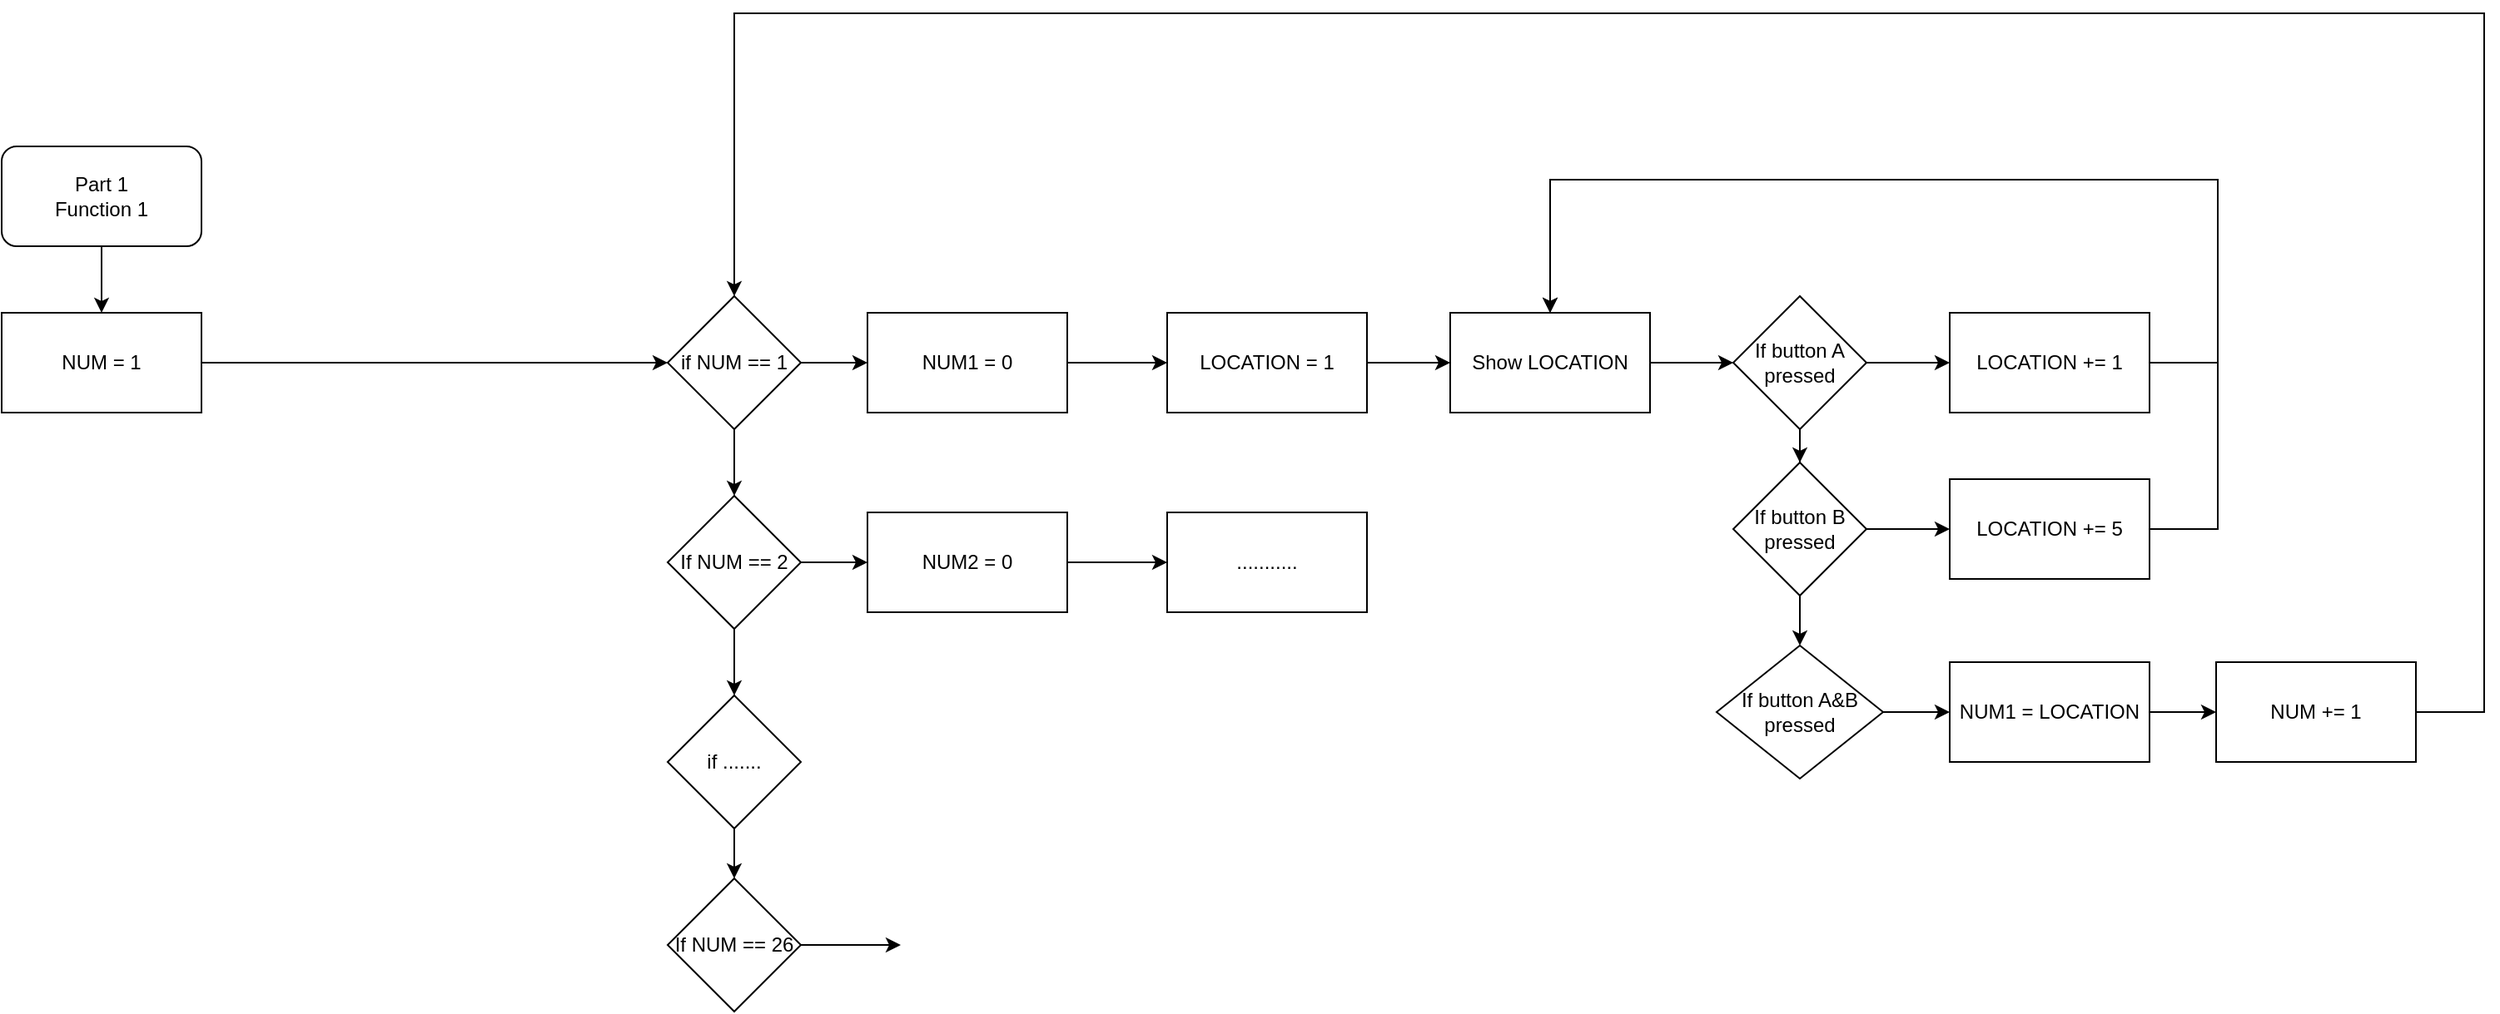 <mxfile version="21.7.5" type="github">
  <diagram name="第 1 页" id="1qpJ4MJk0p95kua4kM4g">
    <mxGraphModel dx="1167" dy="1806" grid="1" gridSize="10" guides="1" tooltips="1" connect="1" arrows="1" fold="1" page="1" pageScale="1" pageWidth="827" pageHeight="1169" math="0" shadow="0">
      <root>
        <mxCell id="0" />
        <mxCell id="1" parent="0" />
        <mxCell id="WAvuwGc5KG5hTQwWMjlK-19" style="edgeStyle=orthogonalEdgeStyle;rounded=0;orthogonalLoop=1;jettySize=auto;html=1;" edge="1" parent="1" source="WAvuwGc5KG5hTQwWMjlK-1" target="WAvuwGc5KG5hTQwWMjlK-20">
          <mxGeometry relative="1" as="geometry">
            <mxPoint x="320" y="170" as="targetPoint" />
          </mxGeometry>
        </mxCell>
        <mxCell id="WAvuwGc5KG5hTQwWMjlK-1" value="Part 1&lt;br&gt;Function 1" style="rounded=1;whiteSpace=wrap;html=1;" vertex="1" parent="1">
          <mxGeometry x="260" y="40" width="120" height="60" as="geometry" />
        </mxCell>
        <mxCell id="WAvuwGc5KG5hTQwWMjlK-21" style="edgeStyle=orthogonalEdgeStyle;rounded=0;orthogonalLoop=1;jettySize=auto;html=1;entryX=0;entryY=0.5;entryDx=0;entryDy=0;" edge="1" parent="1" source="WAvuwGc5KG5hTQwWMjlK-20" target="WAvuwGc5KG5hTQwWMjlK-53">
          <mxGeometry relative="1" as="geometry">
            <mxPoint x="440" y="170" as="targetPoint" />
          </mxGeometry>
        </mxCell>
        <mxCell id="WAvuwGc5KG5hTQwWMjlK-20" value="NUM = 1" style="rounded=0;whiteSpace=wrap;html=1;" vertex="1" parent="1">
          <mxGeometry x="260" y="140" width="120" height="60" as="geometry" />
        </mxCell>
        <mxCell id="WAvuwGc5KG5hTQwWMjlK-49" style="edgeStyle=orthogonalEdgeStyle;rounded=0;orthogonalLoop=1;jettySize=auto;html=1;exitX=1;exitY=0.5;exitDx=0;exitDy=0;" edge="1" parent="1" source="WAvuwGc5KG5hTQwWMjlK-53" target="WAvuwGc5KG5hTQwWMjlK-50">
          <mxGeometry relative="1" as="geometry">
            <mxPoint x="790" y="170" as="targetPoint" />
            <mxPoint x="750" y="170.0" as="sourcePoint" />
          </mxGeometry>
        </mxCell>
        <mxCell id="WAvuwGc5KG5hTQwWMjlK-51" style="edgeStyle=orthogonalEdgeStyle;rounded=0;orthogonalLoop=1;jettySize=auto;html=1;entryX=0;entryY=0.5;entryDx=0;entryDy=0;" edge="1" parent="1" source="WAvuwGc5KG5hTQwWMjlK-50" target="WAvuwGc5KG5hTQwWMjlK-29">
          <mxGeometry relative="1" as="geometry" />
        </mxCell>
        <mxCell id="WAvuwGc5KG5hTQwWMjlK-50" value="NUM1 = 0" style="rounded=0;whiteSpace=wrap;html=1;" vertex="1" parent="1">
          <mxGeometry x="780" y="140" width="120" height="60" as="geometry" />
        </mxCell>
        <mxCell id="WAvuwGc5KG5hTQwWMjlK-29" value="LOCATION = 1" style="rounded=0;whiteSpace=wrap;html=1;" vertex="1" parent="1">
          <mxGeometry x="960" y="140" width="120" height="60" as="geometry" />
        </mxCell>
        <mxCell id="WAvuwGc5KG5hTQwWMjlK-31" value="Show LOCATION" style="rounded=0;whiteSpace=wrap;html=1;" vertex="1" parent="1">
          <mxGeometry x="1130" y="140" width="120" height="60" as="geometry" />
        </mxCell>
        <mxCell id="WAvuwGc5KG5hTQwWMjlK-30" style="edgeStyle=orthogonalEdgeStyle;rounded=0;orthogonalLoop=1;jettySize=auto;html=1;" edge="1" parent="1" source="WAvuwGc5KG5hTQwWMjlK-29" target="WAvuwGc5KG5hTQwWMjlK-31">
          <mxGeometry relative="1" as="geometry">
            <mxPoint x="1150" y="170" as="targetPoint" />
          </mxGeometry>
        </mxCell>
        <mxCell id="WAvuwGc5KG5hTQwWMjlK-33" value="If button A pressed" style="rhombus;whiteSpace=wrap;html=1;" vertex="1" parent="1">
          <mxGeometry x="1300" y="130" width="80" height="80" as="geometry" />
        </mxCell>
        <mxCell id="WAvuwGc5KG5hTQwWMjlK-32" style="edgeStyle=orthogonalEdgeStyle;rounded=0;orthogonalLoop=1;jettySize=auto;html=1;" edge="1" parent="1" source="WAvuwGc5KG5hTQwWMjlK-31" target="WAvuwGc5KG5hTQwWMjlK-33">
          <mxGeometry relative="1" as="geometry">
            <mxPoint x="1290" y="170" as="targetPoint" />
          </mxGeometry>
        </mxCell>
        <mxCell id="WAvuwGc5KG5hTQwWMjlK-43" style="edgeStyle=orthogonalEdgeStyle;rounded=0;orthogonalLoop=1;jettySize=auto;html=1;entryX=0.5;entryY=0;entryDx=0;entryDy=0;" edge="1" parent="1" source="WAvuwGc5KG5hTQwWMjlK-35" target="WAvuwGc5KG5hTQwWMjlK-31">
          <mxGeometry relative="1" as="geometry">
            <mxPoint x="1190" y="70" as="targetPoint" />
            <Array as="points">
              <mxPoint x="1591" y="170" />
              <mxPoint x="1591" y="60" />
              <mxPoint x="1190" y="60" />
            </Array>
          </mxGeometry>
        </mxCell>
        <mxCell id="WAvuwGc5KG5hTQwWMjlK-35" value="LOCATION += 1" style="rounded=0;whiteSpace=wrap;html=1;" vertex="1" parent="1">
          <mxGeometry x="1430" y="140" width="120" height="60" as="geometry" />
        </mxCell>
        <mxCell id="WAvuwGc5KG5hTQwWMjlK-34" style="edgeStyle=orthogonalEdgeStyle;rounded=0;orthogonalLoop=1;jettySize=auto;html=1;" edge="1" parent="1" source="WAvuwGc5KG5hTQwWMjlK-33" target="WAvuwGc5KG5hTQwWMjlK-35">
          <mxGeometry relative="1" as="geometry">
            <mxPoint x="1430" y="170" as="targetPoint" />
          </mxGeometry>
        </mxCell>
        <mxCell id="WAvuwGc5KG5hTQwWMjlK-37" value="If button B pressed" style="rhombus;whiteSpace=wrap;html=1;" vertex="1" parent="1">
          <mxGeometry x="1300" y="230" width="80" height="80" as="geometry" />
        </mxCell>
        <mxCell id="WAvuwGc5KG5hTQwWMjlK-36" style="edgeStyle=orthogonalEdgeStyle;rounded=0;orthogonalLoop=1;jettySize=auto;html=1;" edge="1" parent="1" source="WAvuwGc5KG5hTQwWMjlK-33" target="WAvuwGc5KG5hTQwWMjlK-37">
          <mxGeometry relative="1" as="geometry">
            <mxPoint x="1340" y="270" as="targetPoint" />
          </mxGeometry>
        </mxCell>
        <mxCell id="WAvuwGc5KG5hTQwWMjlK-42" style="edgeStyle=orthogonalEdgeStyle;rounded=0;orthogonalLoop=1;jettySize=auto;html=1;entryX=0.5;entryY=0;entryDx=0;entryDy=0;" edge="1" parent="1" source="WAvuwGc5KG5hTQwWMjlK-39" target="WAvuwGc5KG5hTQwWMjlK-31">
          <mxGeometry relative="1" as="geometry">
            <mxPoint x="1190" y="60" as="targetPoint" />
            <Array as="points">
              <mxPoint x="1591" y="270" />
              <mxPoint x="1591" y="60" />
              <mxPoint x="1190" y="60" />
            </Array>
          </mxGeometry>
        </mxCell>
        <mxCell id="WAvuwGc5KG5hTQwWMjlK-39" value="LOCATION += 5" style="rounded=0;whiteSpace=wrap;html=1;" vertex="1" parent="1">
          <mxGeometry x="1430" y="240" width="120" height="60" as="geometry" />
        </mxCell>
        <mxCell id="WAvuwGc5KG5hTQwWMjlK-38" style="edgeStyle=orthogonalEdgeStyle;rounded=0;orthogonalLoop=1;jettySize=auto;html=1;" edge="1" parent="1" source="WAvuwGc5KG5hTQwWMjlK-37" target="WAvuwGc5KG5hTQwWMjlK-39">
          <mxGeometry relative="1" as="geometry">
            <mxPoint x="1430" y="270" as="targetPoint" />
          </mxGeometry>
        </mxCell>
        <mxCell id="WAvuwGc5KG5hTQwWMjlK-46" style="edgeStyle=orthogonalEdgeStyle;rounded=0;orthogonalLoop=1;jettySize=auto;html=1;" edge="1" parent="1" source="WAvuwGc5KG5hTQwWMjlK-45" target="WAvuwGc5KG5hTQwWMjlK-52">
          <mxGeometry relative="1" as="geometry">
            <mxPoint x="1450" y="380" as="targetPoint" />
          </mxGeometry>
        </mxCell>
        <mxCell id="WAvuwGc5KG5hTQwWMjlK-45" value="If button A&amp;amp;B pressed" style="rhombus;whiteSpace=wrap;html=1;" vertex="1" parent="1">
          <mxGeometry x="1290" y="340" width="100" height="80" as="geometry" />
        </mxCell>
        <mxCell id="WAvuwGc5KG5hTQwWMjlK-44" style="edgeStyle=orthogonalEdgeStyle;rounded=0;orthogonalLoop=1;jettySize=auto;html=1;" edge="1" parent="1" source="WAvuwGc5KG5hTQwWMjlK-37" target="WAvuwGc5KG5hTQwWMjlK-45">
          <mxGeometry relative="1" as="geometry">
            <mxPoint x="1340" y="340" as="targetPoint" />
          </mxGeometry>
        </mxCell>
        <mxCell id="WAvuwGc5KG5hTQwWMjlK-63" style="edgeStyle=orthogonalEdgeStyle;rounded=0;orthogonalLoop=1;jettySize=auto;html=1;" edge="1" parent="1" source="WAvuwGc5KG5hTQwWMjlK-52" target="WAvuwGc5KG5hTQwWMjlK-64">
          <mxGeometry relative="1" as="geometry">
            <mxPoint x="1590" y="380" as="targetPoint" />
          </mxGeometry>
        </mxCell>
        <mxCell id="WAvuwGc5KG5hTQwWMjlK-52" value="NUM1 = LOCATION" style="rounded=0;whiteSpace=wrap;html=1;" vertex="1" parent="1">
          <mxGeometry x="1430" y="350" width="120" height="60" as="geometry" />
        </mxCell>
        <mxCell id="WAvuwGc5KG5hTQwWMjlK-54" style="edgeStyle=orthogonalEdgeStyle;rounded=0;orthogonalLoop=1;jettySize=auto;html=1;" edge="1" parent="1" source="WAvuwGc5KG5hTQwWMjlK-53" target="WAvuwGc5KG5hTQwWMjlK-55">
          <mxGeometry relative="1" as="geometry">
            <mxPoint x="700" y="270" as="targetPoint" />
          </mxGeometry>
        </mxCell>
        <mxCell id="WAvuwGc5KG5hTQwWMjlK-53" value="if NUM == 1" style="rhombus;whiteSpace=wrap;html=1;" vertex="1" parent="1">
          <mxGeometry x="660" y="130" width="80" height="80" as="geometry" />
        </mxCell>
        <mxCell id="WAvuwGc5KG5hTQwWMjlK-56" style="edgeStyle=orthogonalEdgeStyle;rounded=0;orthogonalLoop=1;jettySize=auto;html=1;" edge="1" parent="1" source="WAvuwGc5KG5hTQwWMjlK-55" target="WAvuwGc5KG5hTQwWMjlK-57">
          <mxGeometry relative="1" as="geometry">
            <mxPoint x="780" y="290" as="targetPoint" />
          </mxGeometry>
        </mxCell>
        <mxCell id="WAvuwGc5KG5hTQwWMjlK-60" style="edgeStyle=orthogonalEdgeStyle;rounded=0;orthogonalLoop=1;jettySize=auto;html=1;" edge="1" parent="1" source="WAvuwGc5KG5hTQwWMjlK-55" target="WAvuwGc5KG5hTQwWMjlK-61">
          <mxGeometry relative="1" as="geometry">
            <mxPoint x="700" y="380" as="targetPoint" />
          </mxGeometry>
        </mxCell>
        <mxCell id="WAvuwGc5KG5hTQwWMjlK-55" value="If NUM == 2" style="rhombus;whiteSpace=wrap;html=1;" vertex="1" parent="1">
          <mxGeometry x="660" y="250" width="80" height="80" as="geometry" />
        </mxCell>
        <mxCell id="WAvuwGc5KG5hTQwWMjlK-58" style="edgeStyle=orthogonalEdgeStyle;rounded=0;orthogonalLoop=1;jettySize=auto;html=1;" edge="1" parent="1" source="WAvuwGc5KG5hTQwWMjlK-57" target="WAvuwGc5KG5hTQwWMjlK-59">
          <mxGeometry relative="1" as="geometry">
            <mxPoint x="960" y="290" as="targetPoint" />
          </mxGeometry>
        </mxCell>
        <mxCell id="WAvuwGc5KG5hTQwWMjlK-57" value="NUM2 = 0" style="rounded=0;whiteSpace=wrap;html=1;" vertex="1" parent="1">
          <mxGeometry x="780" y="260" width="120" height="60" as="geometry" />
        </mxCell>
        <mxCell id="WAvuwGc5KG5hTQwWMjlK-59" value="..........." style="rounded=0;whiteSpace=wrap;html=1;" vertex="1" parent="1">
          <mxGeometry x="960" y="260" width="120" height="60" as="geometry" />
        </mxCell>
        <mxCell id="WAvuwGc5KG5hTQwWMjlK-66" style="edgeStyle=orthogonalEdgeStyle;rounded=0;orthogonalLoop=1;jettySize=auto;html=1;" edge="1" parent="1" source="WAvuwGc5KG5hTQwWMjlK-61" target="WAvuwGc5KG5hTQwWMjlK-67">
          <mxGeometry relative="1" as="geometry">
            <mxPoint x="700" y="520" as="targetPoint" />
          </mxGeometry>
        </mxCell>
        <mxCell id="WAvuwGc5KG5hTQwWMjlK-61" value="if ......." style="rhombus;whiteSpace=wrap;html=1;" vertex="1" parent="1">
          <mxGeometry x="660" y="370" width="80" height="80" as="geometry" />
        </mxCell>
        <mxCell id="WAvuwGc5KG5hTQwWMjlK-65" style="edgeStyle=orthogonalEdgeStyle;rounded=0;orthogonalLoop=1;jettySize=auto;html=1;entryX=0.5;entryY=0;entryDx=0;entryDy=0;" edge="1" parent="1" source="WAvuwGc5KG5hTQwWMjlK-64" target="WAvuwGc5KG5hTQwWMjlK-53">
          <mxGeometry relative="1" as="geometry">
            <mxPoint x="910" y="-50" as="targetPoint" />
            <Array as="points">
              <mxPoint x="1751" y="380" />
              <mxPoint x="1751" y="-40" />
              <mxPoint x="700" y="-40" />
            </Array>
          </mxGeometry>
        </mxCell>
        <mxCell id="WAvuwGc5KG5hTQwWMjlK-64" value="NUM += 1" style="rounded=0;whiteSpace=wrap;html=1;" vertex="1" parent="1">
          <mxGeometry x="1590" y="350" width="120" height="60" as="geometry" />
        </mxCell>
        <mxCell id="WAvuwGc5KG5hTQwWMjlK-68" style="edgeStyle=orthogonalEdgeStyle;rounded=0;orthogonalLoop=1;jettySize=auto;html=1;" edge="1" parent="1" source="WAvuwGc5KG5hTQwWMjlK-67">
          <mxGeometry relative="1" as="geometry">
            <mxPoint x="800" y="520" as="targetPoint" />
          </mxGeometry>
        </mxCell>
        <mxCell id="WAvuwGc5KG5hTQwWMjlK-67" value="If NUM == 26" style="rhombus;whiteSpace=wrap;html=1;" vertex="1" parent="1">
          <mxGeometry x="660" y="480" width="80" height="80" as="geometry" />
        </mxCell>
      </root>
    </mxGraphModel>
  </diagram>
</mxfile>
